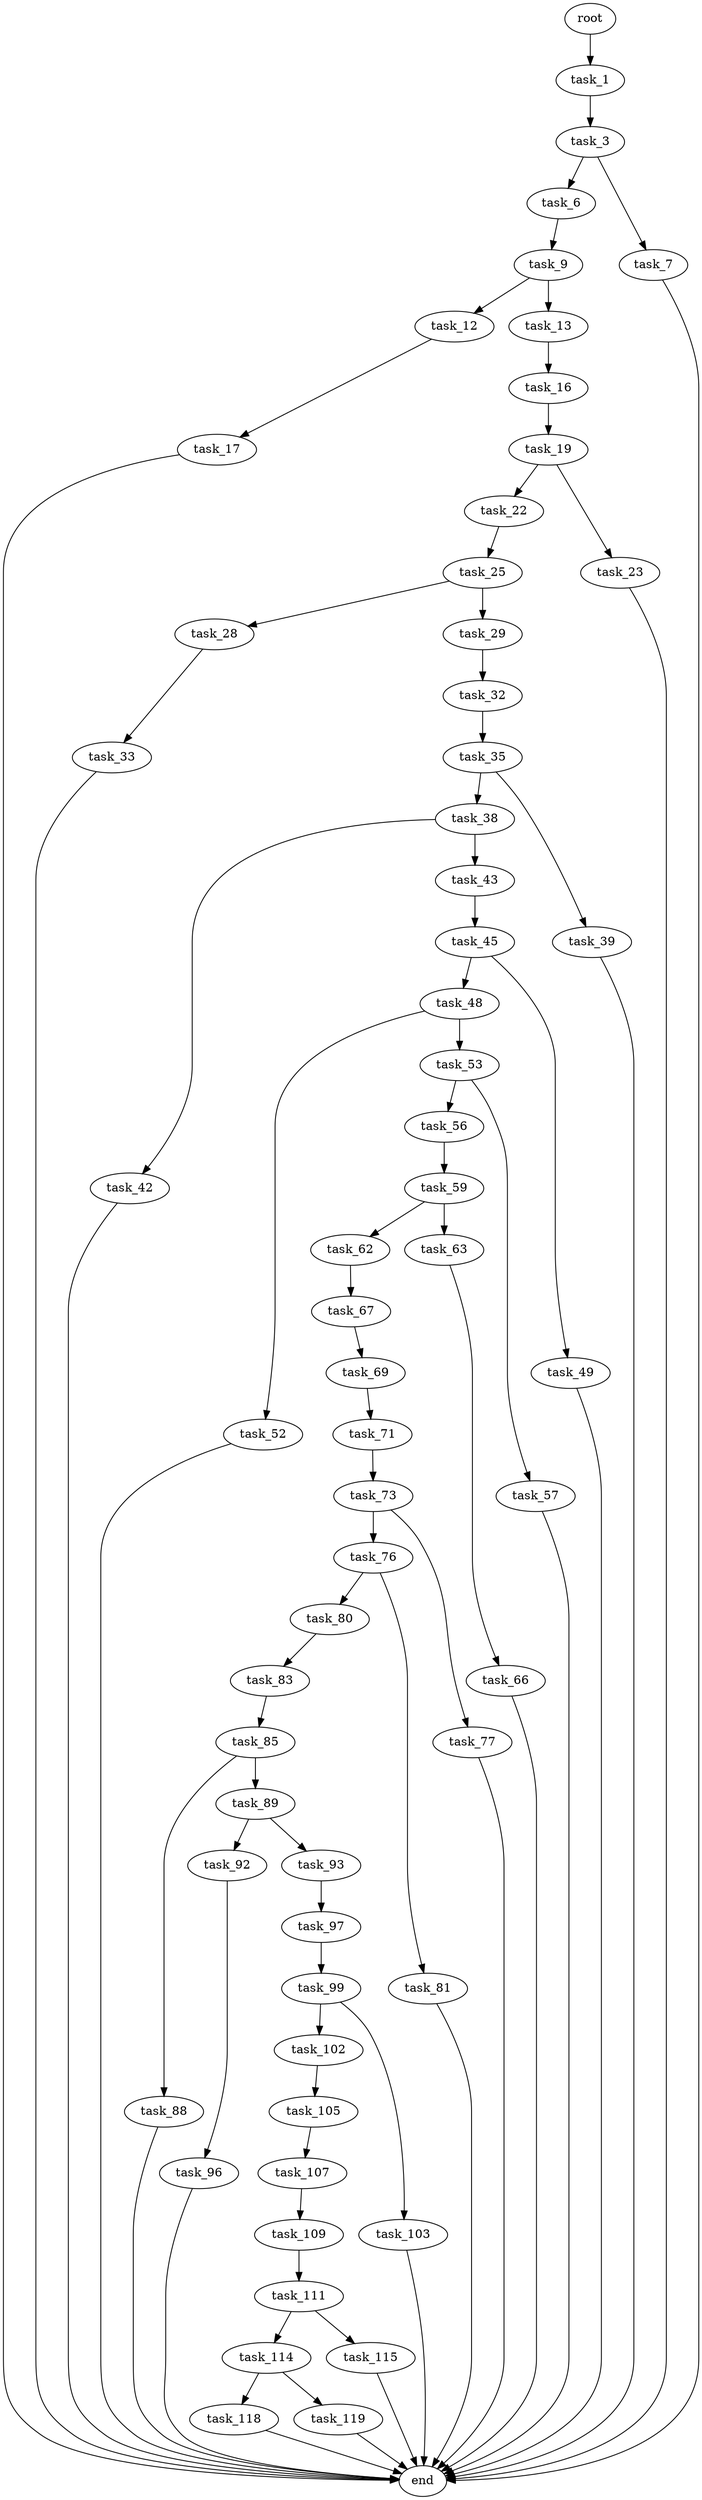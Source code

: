 digraph G {
  root [size="0.000000"];
  task_1 [size="29781189272.000000"];
  task_3 [size="150078386916.000000"];
  task_6 [size="549755813888.000000"];
  task_7 [size="9863877128.000000"];
  task_9 [size="614862680.000000"];
  end [size="0.000000"];
  task_12 [size="368293445632.000000"];
  task_13 [size="3414483403.000000"];
  task_17 [size="1188296474768.000000"];
  task_16 [size="549755813888.000000"];
  task_19 [size="27806946896.000000"];
  task_22 [size="507357044956.000000"];
  task_23 [size="549755813888.000000"];
  task_25 [size="16858754042.000000"];
  task_28 [size="45557893296.000000"];
  task_29 [size="1847341078.000000"];
  task_33 [size="3672493138.000000"];
  task_32 [size="782757789696.000000"];
  task_35 [size="202772596154.000000"];
  task_38 [size="368293445632.000000"];
  task_39 [size="418112992492.000000"];
  task_42 [size="8589934592.000000"];
  task_43 [size="990537800068.000000"];
  task_45 [size="68719476736.000000"];
  task_48 [size="84946869612.000000"];
  task_49 [size="5106431429.000000"];
  task_52 [size="24524940109.000000"];
  task_53 [size="492474515977.000000"];
  task_56 [size="159651778963.000000"];
  task_57 [size="52714820425.000000"];
  task_59 [size="782757789696.000000"];
  task_62 [size="782757789696.000000"];
  task_63 [size="8184078756.000000"];
  task_67 [size="28070161177.000000"];
  task_66 [size="549755813888.000000"];
  task_69 [size="18847148922.000000"];
  task_71 [size="6701159716.000000"];
  task_73 [size="735347630868.000000"];
  task_76 [size="18754588112.000000"];
  task_77 [size="2737752676.000000"];
  task_80 [size="176850710868.000000"];
  task_81 [size="231928233984.000000"];
  task_83 [size="474740810925.000000"];
  task_85 [size="306013752444.000000"];
  task_88 [size="1109602369109.000000"];
  task_89 [size="21542811988.000000"];
  task_92 [size="742774392844.000000"];
  task_93 [size="9227582550.000000"];
  task_96 [size="105746601217.000000"];
  task_97 [size="28991029248.000000"];
  task_99 [size="8752001316.000000"];
  task_102 [size="28991029248.000000"];
  task_103 [size="948673981415.000000"];
  task_105 [size="838311331688.000000"];
  task_107 [size="30645550278.000000"];
  task_109 [size="13235717236.000000"];
  task_111 [size="8589934592.000000"];
  task_114 [size="155580405900.000000"];
  task_115 [size="24763827065.000000"];
  task_118 [size="736303441147.000000"];
  task_119 [size="848730177672.000000"];

  root -> task_1 [size="1.000000"];
  task_1 -> task_3 [size="838860800.000000"];
  task_3 -> task_6 [size="134217728.000000"];
  task_3 -> task_7 [size="134217728.000000"];
  task_6 -> task_9 [size="536870912.000000"];
  task_7 -> end [size="1.000000"];
  task_9 -> task_12 [size="33554432.000000"];
  task_9 -> task_13 [size="33554432.000000"];
  task_12 -> task_17 [size="411041792.000000"];
  task_13 -> task_16 [size="75497472.000000"];
  task_17 -> end [size="1.000000"];
  task_16 -> task_19 [size="536870912.000000"];
  task_19 -> task_22 [size="679477248.000000"];
  task_19 -> task_23 [size="679477248.000000"];
  task_22 -> task_25 [size="411041792.000000"];
  task_23 -> end [size="1.000000"];
  task_25 -> task_28 [size="536870912.000000"];
  task_25 -> task_29 [size="536870912.000000"];
  task_28 -> task_33 [size="75497472.000000"];
  task_29 -> task_32 [size="75497472.000000"];
  task_33 -> end [size="1.000000"];
  task_32 -> task_35 [size="679477248.000000"];
  task_35 -> task_38 [size="209715200.000000"];
  task_35 -> task_39 [size="209715200.000000"];
  task_38 -> task_42 [size="411041792.000000"];
  task_38 -> task_43 [size="411041792.000000"];
  task_39 -> end [size="1.000000"];
  task_42 -> end [size="1.000000"];
  task_43 -> task_45 [size="679477248.000000"];
  task_45 -> task_48 [size="134217728.000000"];
  task_45 -> task_49 [size="134217728.000000"];
  task_48 -> task_52 [size="134217728.000000"];
  task_48 -> task_53 [size="134217728.000000"];
  task_49 -> end [size="1.000000"];
  task_52 -> end [size="1.000000"];
  task_53 -> task_56 [size="411041792.000000"];
  task_53 -> task_57 [size="411041792.000000"];
  task_56 -> task_59 [size="209715200.000000"];
  task_57 -> end [size="1.000000"];
  task_59 -> task_62 [size="679477248.000000"];
  task_59 -> task_63 [size="679477248.000000"];
  task_62 -> task_67 [size="679477248.000000"];
  task_63 -> task_66 [size="209715200.000000"];
  task_67 -> task_69 [size="679477248.000000"];
  task_66 -> end [size="1.000000"];
  task_69 -> task_71 [size="411041792.000000"];
  task_71 -> task_73 [size="301989888.000000"];
  task_73 -> task_76 [size="679477248.000000"];
  task_73 -> task_77 [size="679477248.000000"];
  task_76 -> task_80 [size="301989888.000000"];
  task_76 -> task_81 [size="301989888.000000"];
  task_77 -> end [size="1.000000"];
  task_80 -> task_83 [size="536870912.000000"];
  task_81 -> end [size="1.000000"];
  task_83 -> task_85 [size="838860800.000000"];
  task_85 -> task_88 [size="301989888.000000"];
  task_85 -> task_89 [size="301989888.000000"];
  task_88 -> end [size="1.000000"];
  task_89 -> task_92 [size="33554432.000000"];
  task_89 -> task_93 [size="33554432.000000"];
  task_92 -> task_96 [size="679477248.000000"];
  task_93 -> task_97 [size="301989888.000000"];
  task_96 -> end [size="1.000000"];
  task_97 -> task_99 [size="75497472.000000"];
  task_99 -> task_102 [size="411041792.000000"];
  task_99 -> task_103 [size="411041792.000000"];
  task_102 -> task_105 [size="75497472.000000"];
  task_103 -> end [size="1.000000"];
  task_105 -> task_107 [size="679477248.000000"];
  task_107 -> task_109 [size="838860800.000000"];
  task_109 -> task_111 [size="301989888.000000"];
  task_111 -> task_114 [size="33554432.000000"];
  task_111 -> task_115 [size="33554432.000000"];
  task_114 -> task_118 [size="134217728.000000"];
  task_114 -> task_119 [size="134217728.000000"];
  task_115 -> end [size="1.000000"];
  task_118 -> end [size="1.000000"];
  task_119 -> end [size="1.000000"];
}
